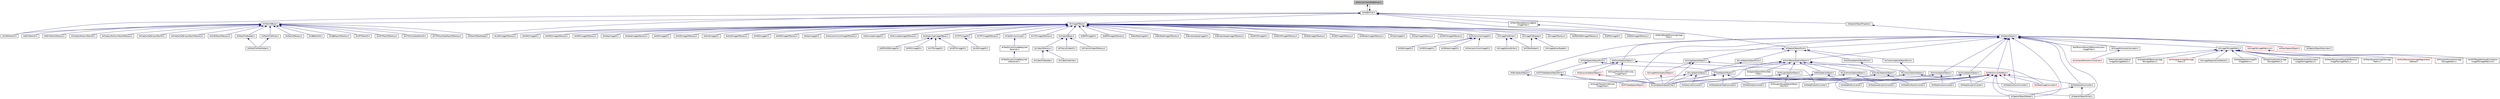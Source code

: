 digraph "itkNumericTraitsRGBAPixel.h"
{
 // LATEX_PDF_SIZE
  edge [fontname="Helvetica",fontsize="10",labelfontname="Helvetica",labelfontsize="10"];
  node [fontname="Helvetica",fontsize="10",shape=record];
  Node1 [label="itkNumericTraitsRGBAPixel.h",height=0.2,width=0.4,color="black", fillcolor="grey75", style="filled", fontcolor="black",tooltip=" "];
  Node1 -> Node2 [dir="back",color="midnightblue",fontsize="10",style="solid",fontname="Helvetica"];
  Node2 [label="itkRGBAPixel.h",height=0.2,width=0.4,color="black", fillcolor="white", style="filled",URL="$itkRGBAPixel_8h.html",tooltip=" "];
  Node2 -> Node3 [dir="back",color="midnightblue",fontsize="10",style="solid",fontname="Helvetica"];
  Node3 [label="itkGiftiMeshIO.h",height=0.2,width=0.4,color="black", fillcolor="white", style="filled",URL="$itkGiftiMeshIO_8h.html",tooltip=" "];
  Node2 -> Node4 [dir="back",color="midnightblue",fontsize="10",style="solid",fontname="Helvetica"];
  Node4 [label="itkImageIOBase.h",height=0.2,width=0.4,color="black", fillcolor="white", style="filled",URL="$itkImageIOBase_8h.html",tooltip=" "];
  Node4 -> Node5 [dir="back",color="midnightblue",fontsize="10",style="solid",fontname="Helvetica"];
  Node5 [label="itkBMPImageIO.h",height=0.2,width=0.4,color="black", fillcolor="white", style="filled",URL="$itkBMPImageIO_8h.html",tooltip=" "];
  Node4 -> Node6 [dir="back",color="midnightblue",fontsize="10",style="solid",fontname="Helvetica"];
  Node6 [label="itkBMPImageIOFactory.h",height=0.2,width=0.4,color="black", fillcolor="white", style="filled",URL="$itkBMPImageIOFactory_8h.html",tooltip=" "];
  Node4 -> Node7 [dir="back",color="midnightblue",fontsize="10",style="solid",fontname="Helvetica"];
  Node7 [label="itkBioRadImageIO.h",height=0.2,width=0.4,color="black", fillcolor="white", style="filled",URL="$itkBioRadImageIO_8h.html",tooltip=" "];
  Node4 -> Node8 [dir="back",color="midnightblue",fontsize="10",style="solid",fontname="Helvetica"];
  Node8 [label="itkBioRadImageIOFactory.h",height=0.2,width=0.4,color="black", fillcolor="white", style="filled",URL="$itkBioRadImageIOFactory_8h.html",tooltip=" "];
  Node4 -> Node9 [dir="back",color="midnightblue",fontsize="10",style="solid",fontname="Helvetica"];
  Node9 [label="itkBruker2dseqImageIO.h",height=0.2,width=0.4,color="black", fillcolor="white", style="filled",URL="$itkBruker2dseqImageIO_8h.html",tooltip=" "];
  Node4 -> Node10 [dir="back",color="midnightblue",fontsize="10",style="solid",fontname="Helvetica"];
  Node10 [label="itkBruker2dseqImageIOFactory.h",height=0.2,width=0.4,color="black", fillcolor="white", style="filled",URL="$itkBruker2dseqImageIOFactory_8h.html",tooltip=" "];
  Node4 -> Node11 [dir="back",color="midnightblue",fontsize="10",style="solid",fontname="Helvetica"];
  Node11 [label="itkGDCMImageIO.h",height=0.2,width=0.4,color="black", fillcolor="white", style="filled",URL="$itkGDCMImageIO_8h.html",tooltip=" "];
  Node4 -> Node12 [dir="back",color="midnightblue",fontsize="10",style="solid",fontname="Helvetica"];
  Node12 [label="itkGDCMImageIOFactory.h",height=0.2,width=0.4,color="black", fillcolor="white", style="filled",URL="$itkGDCMImageIOFactory_8h.html",tooltip=" "];
  Node4 -> Node13 [dir="back",color="midnightblue",fontsize="10",style="solid",fontname="Helvetica"];
  Node13 [label="itkGE4ImageIOFactory.h",height=0.2,width=0.4,color="black", fillcolor="white", style="filled",URL="$itkGE4ImageIOFactory_8h.html",tooltip=" "];
  Node4 -> Node14 [dir="back",color="midnightblue",fontsize="10",style="solid",fontname="Helvetica"];
  Node14 [label="itkGE5ImageIOFactory.h",height=0.2,width=0.4,color="black", fillcolor="white", style="filled",URL="$itkGE5ImageIOFactory_8h.html",tooltip=" "];
  Node4 -> Node15 [dir="back",color="midnightblue",fontsize="10",style="solid",fontname="Helvetica"];
  Node15 [label="itkGEAdwImageIOFactory.h",height=0.2,width=0.4,color="black", fillcolor="white", style="filled",URL="$itkGEAdwImageIOFactory_8h.html",tooltip=" "];
  Node4 -> Node16 [dir="back",color="midnightblue",fontsize="10",style="solid",fontname="Helvetica"];
  Node16 [label="itkGiplImageIO.h",height=0.2,width=0.4,color="black", fillcolor="white", style="filled",URL="$itkGiplImageIO_8h.html",tooltip=" "];
  Node4 -> Node17 [dir="back",color="midnightblue",fontsize="10",style="solid",fontname="Helvetica"];
  Node17 [label="itkGiplImageIOFactory.h",height=0.2,width=0.4,color="black", fillcolor="white", style="filled",URL="$itkGiplImageIOFactory_8h.html",tooltip=" "];
  Node4 -> Node18 [dir="back",color="midnightblue",fontsize="10",style="solid",fontname="Helvetica"];
  Node18 [label="itkHDF5ImageIOFactory.h",height=0.2,width=0.4,color="black", fillcolor="white", style="filled",URL="$itkHDF5ImageIOFactory_8h.html",tooltip=" "];
  Node4 -> Node19 [dir="back",color="midnightblue",fontsize="10",style="solid",fontname="Helvetica"];
  Node19 [label="itkIPLCommonImageIO.h",height=0.2,width=0.4,color="black", fillcolor="white", style="filled",URL="$itkIPLCommonImageIO_8h.html",tooltip="This file was written as a modification to the itkMetaImageIO as a new method for reading in files fr..."];
  Node19 -> Node20 [dir="back",color="midnightblue",fontsize="10",style="solid",fontname="Helvetica"];
  Node20 [label="itkGE4ImageIO.h",height=0.2,width=0.4,color="black", fillcolor="white", style="filled",URL="$itkGE4ImageIO_8h.html",tooltip="This file was written as a modification to the itkMetaImageIO as a new method for reading in files fr..."];
  Node19 -> Node21 [dir="back",color="midnightblue",fontsize="10",style="solid",fontname="Helvetica"];
  Node21 [label="itkGE5ImageIO.h",height=0.2,width=0.4,color="black", fillcolor="white", style="filled",URL="$itkGE5ImageIO_8h.html",tooltip="This file was written as a modification to the itkMetaImageIO as a new method for reading in files fr..."];
  Node19 -> Node22 [dir="back",color="midnightblue",fontsize="10",style="solid",fontname="Helvetica"];
  Node22 [label="itkGEAdwImageIO.h",height=0.2,width=0.4,color="black", fillcolor="white", style="filled",URL="$itkGEAdwImageIO_8h.html",tooltip="This file was written as a modification to the itkMetaImageIO as a new method for reading in files fr..."];
  Node19 -> Node23 [dir="back",color="midnightblue",fontsize="10",style="solid",fontname="Helvetica"];
  Node23 [label="itkSiemensVisionImageIO.h",height=0.2,width=0.4,color="black", fillcolor="white", style="filled",URL="$itkSiemensVisionImageIO_8h.html",tooltip="This file was written as a modification to the itkMetaImageIO as a new method for reading in files fr..."];
  Node4 -> Node24 [dir="back",color="midnightblue",fontsize="10",style="solid",fontname="Helvetica"];
  Node24 [label="itkImageFileReader.h",height=0.2,width=0.4,color="black", fillcolor="white", style="filled",URL="$itkImageFileReader_8h.html",tooltip=" "];
  Node24 -> Node25 [dir="back",color="midnightblue",fontsize="10",style="solid",fontname="Helvetica"];
  Node25 [label="itkIOTestHelper.h",height=0.2,width=0.4,color="black", fillcolor="white", style="filled",URL="$itkIOTestHelper_8h.html",tooltip=" "];
  Node24 -> Node26 [dir="back",color="midnightblue",fontsize="10",style="solid",fontname="Helvetica"];
  Node26 [label="itkImageSeriesReader.h",height=0.2,width=0.4,color="black", fillcolor="white", style="filled",URL="$itkImageSeriesReader_8h.html",tooltip=" "];
  Node4 -> Node27 [dir="back",color="midnightblue",fontsize="10",style="solid",fontname="Helvetica"];
  Node27 [label="itkImageFileWriter.h",height=0.2,width=0.4,color="black", fillcolor="white", style="filled",URL="$itkImageFileWriter_8h.html",tooltip=" "];
  Node27 -> Node25 [dir="back",color="midnightblue",fontsize="10",style="solid",fontname="Helvetica"];
  Node27 -> Node28 [dir="back",color="midnightblue",fontsize="10",style="solid",fontname="Helvetica"];
  Node28 [label="itkImageSeriesWriter.h",height=0.2,width=0.4,color="black", fillcolor="white", style="filled",URL="$itkImageSeriesWriter_8h.html",tooltip=" "];
  Node4 -> Node29 [dir="back",color="midnightblue",fontsize="10",style="solid",fontname="Helvetica"];
  Node29 [label="itkImageIOFactory.h",height=0.2,width=0.4,color="black", fillcolor="white", style="filled",URL="$itkImageIOFactory_8h.html",tooltip=" "];
  Node4 -> Node30 [dir="back",color="midnightblue",fontsize="10",style="solid",fontname="Helvetica"];
  Node30 [label="itkJPEG2000ImageIOFactory.h",height=0.2,width=0.4,color="black", fillcolor="white", style="filled",URL="$itkJPEG2000ImageIOFactory_8h.html",tooltip=" "];
  Node4 -> Node31 [dir="back",color="midnightblue",fontsize="10",style="solid",fontname="Helvetica"];
  Node31 [label="itkJPEGImageIO.h",height=0.2,width=0.4,color="black", fillcolor="white", style="filled",URL="$itkJPEGImageIO_8h.html",tooltip=" "];
  Node4 -> Node32 [dir="back",color="midnightblue",fontsize="10",style="solid",fontname="Helvetica"];
  Node32 [label="itkJPEGImageIOFactory.h",height=0.2,width=0.4,color="black", fillcolor="white", style="filled",URL="$itkJPEGImageIOFactory_8h.html",tooltip=" "];
  Node4 -> Node33 [dir="back",color="midnightblue",fontsize="10",style="solid",fontname="Helvetica"];
  Node33 [label="itkLSMImageIOFactory.h",height=0.2,width=0.4,color="black", fillcolor="white", style="filled",URL="$itkLSMImageIOFactory_8h.html",tooltip=" "];
  Node4 -> Node34 [dir="back",color="midnightblue",fontsize="10",style="solid",fontname="Helvetica"];
  Node34 [label="itkMINCImageIO.h",height=0.2,width=0.4,color="black", fillcolor="white", style="filled",URL="$itkMINCImageIO_8h.html",tooltip=" "];
  Node4 -> Node35 [dir="back",color="midnightblue",fontsize="10",style="solid",fontname="Helvetica"];
  Node35 [label="itkMINCImageIOFactory.h",height=0.2,width=0.4,color="black", fillcolor="white", style="filled",URL="$itkMINCImageIOFactory_8h.html",tooltip=" "];
  Node4 -> Node36 [dir="back",color="midnightblue",fontsize="10",style="solid",fontname="Helvetica"];
  Node36 [label="itkMRCImageIOFactory.h",height=0.2,width=0.4,color="black", fillcolor="white", style="filled",URL="$itkMRCImageIOFactory_8h.html",tooltip=" "];
  Node4 -> Node37 [dir="back",color="midnightblue",fontsize="10",style="solid",fontname="Helvetica"];
  Node37 [label="itkMetaImageIO.h",height=0.2,width=0.4,color="black", fillcolor="white", style="filled",URL="$itkMetaImageIO_8h.html",tooltip=" "];
  Node4 -> Node38 [dir="back",color="midnightblue",fontsize="10",style="solid",fontname="Helvetica"];
  Node38 [label="itkMetaImageIOFactory.h",height=0.2,width=0.4,color="black", fillcolor="white", style="filled",URL="$itkMetaImageIOFactory_8h.html",tooltip=" "];
  Node4 -> Node39 [dir="back",color="midnightblue",fontsize="10",style="solid",fontname="Helvetica"];
  Node39 [label="itkNiftiImageIO.h",height=0.2,width=0.4,color="black", fillcolor="white", style="filled",URL="$itkNiftiImageIO_8h.html",tooltip=" "];
  Node4 -> Node40 [dir="back",color="midnightblue",fontsize="10",style="solid",fontname="Helvetica"];
  Node40 [label="itkNiftiImageIOFactory.h",height=0.2,width=0.4,color="black", fillcolor="white", style="filled",URL="$itkNiftiImageIOFactory_8h.html",tooltip=" "];
  Node4 -> Node41 [dir="back",color="midnightblue",fontsize="10",style="solid",fontname="Helvetica"];
  Node41 [label="itkNrrdImageIO.h",height=0.2,width=0.4,color="black", fillcolor="white", style="filled",URL="$itkNrrdImageIO_8h.html",tooltip=" "];
  Node4 -> Node42 [dir="back",color="midnightblue",fontsize="10",style="solid",fontname="Helvetica"];
  Node42 [label="itkNrrdImageIOFactory.h",height=0.2,width=0.4,color="black", fillcolor="white", style="filled",URL="$itkNrrdImageIOFactory_8h.html",tooltip=" "];
  Node4 -> Node43 [dir="back",color="midnightblue",fontsize="10",style="solid",fontname="Helvetica"];
  Node43 [label="itkPNGImageIO.h",height=0.2,width=0.4,color="black", fillcolor="white", style="filled",URL="$itkPNGImageIO_8h.html",tooltip=" "];
  Node4 -> Node44 [dir="back",color="midnightblue",fontsize="10",style="solid",fontname="Helvetica"];
  Node44 [label="itkPNGImageIOFactory.h",height=0.2,width=0.4,color="black", fillcolor="white", style="filled",URL="$itkPNGImageIOFactory_8h.html",tooltip=" "];
  Node4 -> Node45 [dir="back",color="midnightblue",fontsize="10",style="solid",fontname="Helvetica"];
  Node45 [label="itkRawImageIO.h",height=0.2,width=0.4,color="black", fillcolor="white", style="filled",URL="$itkRawImageIO_8h.html",tooltip=" "];
  Node4 -> Node46 [dir="back",color="midnightblue",fontsize="10",style="solid",fontname="Helvetica"];
  Node46 [label="itkSiemensVisionImageIOFactory.h",height=0.2,width=0.4,color="black", fillcolor="white", style="filled",URL="$itkSiemensVisionImageIOFactory_8h.html",tooltip=" "];
  Node4 -> Node47 [dir="back",color="midnightblue",fontsize="10",style="solid",fontname="Helvetica"];
  Node47 [label="itkStimulateImageIO.h",height=0.2,width=0.4,color="black", fillcolor="white", style="filled",URL="$itkStimulateImageIO_8h.html",tooltip=" "];
  Node4 -> Node48 [dir="back",color="midnightblue",fontsize="10",style="solid",fontname="Helvetica"];
  Node48 [label="itkStimulateImageIOFactory.h",height=0.2,width=0.4,color="black", fillcolor="white", style="filled",URL="$itkStimulateImageIOFactory_8h.html",tooltip=" "];
  Node4 -> Node49 [dir="back",color="midnightblue",fontsize="10",style="solid",fontname="Helvetica"];
  Node49 [label="itkStreamingImageIOBase.h",height=0.2,width=0.4,color="black", fillcolor="white", style="filled",URL="$itkStreamingImageIOBase_8h.html",tooltip=" "];
  Node49 -> Node50 [dir="back",color="midnightblue",fontsize="10",style="solid",fontname="Helvetica"];
  Node50 [label="itkHDF5ImageIO.h",height=0.2,width=0.4,color="black", fillcolor="white", style="filled",URL="$itkHDF5ImageIO_8h.html",tooltip=" "];
  Node49 -> Node51 [dir="back",color="midnightblue",fontsize="10",style="solid",fontname="Helvetica"];
  Node51 [label="itkJPEG2000ImageIO.h",height=0.2,width=0.4,color="black", fillcolor="white", style="filled",URL="$itkJPEG2000ImageIO_8h.html",tooltip=" "];
  Node49 -> Node52 [dir="back",color="midnightblue",fontsize="10",style="solid",fontname="Helvetica"];
  Node52 [label="itkMRCImageIO.h",height=0.2,width=0.4,color="black", fillcolor="white", style="filled",URL="$itkMRCImageIO_8h.html",tooltip=" "];
  Node49 -> Node53 [dir="back",color="midnightblue",fontsize="10",style="solid",fontname="Helvetica"];
  Node53 [label="itkVTKImageIO.h",height=0.2,width=0.4,color="black", fillcolor="white", style="filled",URL="$itkVTKImageIO_8h.html",tooltip=" "];
  Node4 -> Node54 [dir="back",color="midnightblue",fontsize="10",style="solid",fontname="Helvetica"];
  Node54 [label="itkTIFFImageIO.h",height=0.2,width=0.4,color="black", fillcolor="white", style="filled",URL="$itkTIFFImageIO_8h.html",tooltip=" "];
  Node54 -> Node55 [dir="back",color="midnightblue",fontsize="10",style="solid",fontname="Helvetica"];
  Node55 [label="itkLSMImageIO.h",height=0.2,width=0.4,color="black", fillcolor="white", style="filled",URL="$itkLSMImageIO_8h.html",tooltip=" "];
  Node4 -> Node56 [dir="back",color="midnightblue",fontsize="10",style="solid",fontname="Helvetica"];
  Node56 [label="itkTIFFImageIOFactory.h",height=0.2,width=0.4,color="black", fillcolor="white", style="filled",URL="$itkTIFFImageIOFactory_8h.html",tooltip=" "];
  Node4 -> Node57 [dir="back",color="midnightblue",fontsize="10",style="solid",fontname="Helvetica"];
  Node57 [label="itkTestDriverInclude.h",height=0.2,width=0.4,color="black", fillcolor="white", style="filled",URL="$itkTestDriverInclude_8h.html",tooltip=" "];
  Node57 -> Node58 [dir="back",color="midnightblue",fontsize="10",style="solid",fontname="Helvetica"];
  Node58 [label="itkTestDriverIncludeRequired\lFactories.h",height=0.2,width=0.4,color="black", fillcolor="white", style="filled",URL="$itkTestDriverIncludeRequiredFactories_8h.html",tooltip=" "];
  Node58 -> Node59 [dir="back",color="midnightblue",fontsize="10",style="solid",fontname="Helvetica"];
  Node59 [label="itkTestDriverIncludeRequired\lIOFactories.h",height=0.2,width=0.4,color="black", fillcolor="white", style="filled",URL="$itkTestDriverIncludeRequiredIOFactories_8h.html",tooltip=" "];
  Node4 -> Node60 [dir="back",color="midnightblue",fontsize="10",style="solid",fontname="Helvetica"];
  Node60 [label="itkVTKImageIOFactory.h",height=0.2,width=0.4,color="black", fillcolor="white", style="filled",URL="$itkVTKImageIOFactory_8h.html",tooltip=" "];
  Node4 -> Node61 [dir="back",color="midnightblue",fontsize="10",style="solid",fontname="Helvetica"];
  Node61 [label="itkVideoIOBase.h",height=0.2,width=0.4,color="black", fillcolor="white", style="filled",URL="$itkVideoIOBase_8h.html",tooltip=" "];
  Node61 -> Node62 [dir="back",color="midnightblue",fontsize="10",style="solid",fontname="Helvetica"];
  Node62 [label="itkFileListVideoIO.h",height=0.2,width=0.4,color="black", fillcolor="white", style="filled",URL="$itkFileListVideoIO_8h.html",tooltip=" "];
  Node61 -> Node63 [dir="back",color="midnightblue",fontsize="10",style="solid",fontname="Helvetica"];
  Node63 [label="itkFileListVideoIOFactory.h",height=0.2,width=0.4,color="black", fillcolor="white", style="filled",URL="$itkFileListVideoIOFactory_8h.html",tooltip=" "];
  Node61 -> Node64 [dir="back",color="midnightblue",fontsize="10",style="solid",fontname="Helvetica"];
  Node64 [label="itkVideoIOFactory.h",height=0.2,width=0.4,color="black", fillcolor="white", style="filled",URL="$itkVideoIOFactory_8h.html",tooltip=" "];
  Node64 -> Node65 [dir="back",color="midnightblue",fontsize="10",style="solid",fontname="Helvetica"];
  Node65 [label="itkVideoFileReader.h",height=0.2,width=0.4,color="black", fillcolor="white", style="filled",URL="$itkVideoFileReader_8h.html",tooltip=" "];
  Node64 -> Node66 [dir="back",color="midnightblue",fontsize="10",style="solid",fontname="Helvetica"];
  Node66 [label="itkVideoFileWriter.h",height=0.2,width=0.4,color="black", fillcolor="white", style="filled",URL="$itkVideoFileWriter_8h.html",tooltip=" "];
  Node2 -> Node67 [dir="back",color="midnightblue",fontsize="10",style="solid",fontname="Helvetica"];
  Node67 [label="itkMeshIOBase.h",height=0.2,width=0.4,color="black", fillcolor="white", style="filled",URL="$itkMeshIOBase_8h.html",tooltip=" "];
  Node67 -> Node68 [dir="back",color="midnightblue",fontsize="10",style="solid",fontname="Helvetica"];
  Node68 [label="itkBYUMeshIO.h",height=0.2,width=0.4,color="black", fillcolor="white", style="filled",URL="$itkBYUMeshIO_8h.html",tooltip=" "];
  Node67 -> Node69 [dir="back",color="midnightblue",fontsize="10",style="solid",fontname="Helvetica"];
  Node69 [label="itkBYUMeshIOFactory.h",height=0.2,width=0.4,color="black", fillcolor="white", style="filled",URL="$itkBYUMeshIOFactory_8h.html",tooltip=" "];
  Node67 -> Node70 [dir="back",color="midnightblue",fontsize="10",style="solid",fontname="Helvetica"];
  Node70 [label="itkFreeSurferAsciiMeshIO.h",height=0.2,width=0.4,color="black", fillcolor="white", style="filled",URL="$itkFreeSurferAsciiMeshIO_8h.html",tooltip=" "];
  Node67 -> Node71 [dir="back",color="midnightblue",fontsize="10",style="solid",fontname="Helvetica"];
  Node71 [label="itkFreeSurferAsciiMeshIOFactory.h",height=0.2,width=0.4,color="black", fillcolor="white", style="filled",URL="$itkFreeSurferAsciiMeshIOFactory_8h.html",tooltip=" "];
  Node67 -> Node72 [dir="back",color="midnightblue",fontsize="10",style="solid",fontname="Helvetica"];
  Node72 [label="itkFreeSurferBinaryMeshIO.h",height=0.2,width=0.4,color="black", fillcolor="white", style="filled",URL="$itkFreeSurferBinaryMeshIO_8h.html",tooltip=" "];
  Node67 -> Node73 [dir="back",color="midnightblue",fontsize="10",style="solid",fontname="Helvetica"];
  Node73 [label="itkFreeSurferBinaryMeshIOFactory.h",height=0.2,width=0.4,color="black", fillcolor="white", style="filled",URL="$itkFreeSurferBinaryMeshIOFactory_8h.html",tooltip=" "];
  Node67 -> Node3 [dir="back",color="midnightblue",fontsize="10",style="solid",fontname="Helvetica"];
  Node67 -> Node74 [dir="back",color="midnightblue",fontsize="10",style="solid",fontname="Helvetica"];
  Node74 [label="itkGiftiMeshIOFactory.h",height=0.2,width=0.4,color="black", fillcolor="white", style="filled",URL="$itkGiftiMeshIOFactory_8h.html",tooltip=" "];
  Node67 -> Node75 [dir="back",color="midnightblue",fontsize="10",style="solid",fontname="Helvetica"];
  Node75 [label="itkMeshFileReader.h",height=0.2,width=0.4,color="black", fillcolor="white", style="filled",URL="$itkMeshFileReader_8h.html",tooltip=" "];
  Node75 -> Node76 [dir="back",color="midnightblue",fontsize="10",style="solid",fontname="Helvetica"];
  Node76 [label="itkMeshFileTestHelper.h",height=0.2,width=0.4,color="black", fillcolor="white", style="filled",URL="$itkMeshFileTestHelper_8h.html",tooltip=" "];
  Node67 -> Node77 [dir="back",color="midnightblue",fontsize="10",style="solid",fontname="Helvetica"];
  Node77 [label="itkMeshFileWriter.h",height=0.2,width=0.4,color="black", fillcolor="white", style="filled",URL="$itkMeshFileWriter_8h.html",tooltip=" "];
  Node77 -> Node76 [dir="back",color="midnightblue",fontsize="10",style="solid",fontname="Helvetica"];
  Node67 -> Node78 [dir="back",color="midnightblue",fontsize="10",style="solid",fontname="Helvetica"];
  Node78 [label="itkMeshIOFactory.h",height=0.2,width=0.4,color="black", fillcolor="white", style="filled",URL="$itkMeshIOFactory_8h.html",tooltip=" "];
  Node67 -> Node79 [dir="back",color="midnightblue",fontsize="10",style="solid",fontname="Helvetica"];
  Node79 [label="itkMeshIOTestHelper.h",height=0.2,width=0.4,color="black", fillcolor="white", style="filled",URL="$itkMeshIOTestHelper_8h.html",tooltip=" "];
  Node67 -> Node80 [dir="back",color="midnightblue",fontsize="10",style="solid",fontname="Helvetica"];
  Node80 [label="itkOBJMeshIO.h",height=0.2,width=0.4,color="black", fillcolor="white", style="filled",URL="$itkOBJMeshIO_8h.html",tooltip=" "];
  Node67 -> Node81 [dir="back",color="midnightblue",fontsize="10",style="solid",fontname="Helvetica"];
  Node81 [label="itkOBJMeshIOFactory.h",height=0.2,width=0.4,color="black", fillcolor="white", style="filled",URL="$itkOBJMeshIOFactory_8h.html",tooltip=" "];
  Node67 -> Node82 [dir="back",color="midnightblue",fontsize="10",style="solid",fontname="Helvetica"];
  Node82 [label="itkOFFMeshIO.h",height=0.2,width=0.4,color="black", fillcolor="white", style="filled",URL="$itkOFFMeshIO_8h.html",tooltip=" "];
  Node67 -> Node83 [dir="back",color="midnightblue",fontsize="10",style="solid",fontname="Helvetica"];
  Node83 [label="itkOFFMeshIOFactory.h",height=0.2,width=0.4,color="black", fillcolor="white", style="filled",URL="$itkOFFMeshIOFactory_8h.html",tooltip=" "];
  Node67 -> Node84 [dir="back",color="midnightblue",fontsize="10",style="solid",fontname="Helvetica"];
  Node84 [label="itkVTKPolyDataMeshIO.h",height=0.2,width=0.4,color="black", fillcolor="white", style="filled",URL="$itkVTKPolyDataMeshIO_8h.html",tooltip=" "];
  Node67 -> Node85 [dir="back",color="midnightblue",fontsize="10",style="solid",fontname="Helvetica"];
  Node85 [label="itkVTKPolyDataMeshIOFactory.h",height=0.2,width=0.4,color="black", fillcolor="white", style="filled",URL="$itkVTKPolyDataMeshIOFactory_8h.html",tooltip=" "];
  Node2 -> Node79 [dir="back",color="midnightblue",fontsize="10",style="solid",fontname="Helvetica"];
  Node2 -> Node1 [dir="back",color="midnightblue",fontsize="10",style="solid",fontname="Helvetica"];
  Node2 -> Node86 [dir="back",color="midnightblue",fontsize="10",style="solid",fontname="Helvetica"];
  Node86 [label="itkPatchBasedDenoisingBase\lImageFilter.h",height=0.2,width=0.4,color="black", fillcolor="white", style="filled",URL="$itkPatchBasedDenoisingBaseImageFilter_8h.html",tooltip=" "];
  Node86 -> Node87 [dir="back",color="midnightblue",fontsize="10",style="solid",fontname="Helvetica"];
  Node87 [label="itkPatchBasedDenoisingImage\lFilter.h",height=0.2,width=0.4,color="black", fillcolor="white", style="filled",URL="$itkPatchBasedDenoisingImageFilter_8h.html",tooltip=" "];
  Node2 -> Node87 [dir="back",color="midnightblue",fontsize="10",style="solid",fontname="Helvetica"];
  Node2 -> Node88 [dir="back",color="midnightblue",fontsize="10",style="solid",fontname="Helvetica"];
  Node88 [label="itkSpatialObjectPoint.h",height=0.2,width=0.4,color="black", fillcolor="white", style="filled",URL="$itkSpatialObjectPoint_8h.html",tooltip=" "];
  Node88 -> Node89 [dir="back",color="midnightblue",fontsize="10",style="solid",fontname="Helvetica"];
  Node89 [label="itkContourSpatialObjectPoint.h",height=0.2,width=0.4,color="black", fillcolor="white", style="filled",URL="$itkContourSpatialObjectPoint_8h.html",tooltip=" "];
  Node89 -> Node90 [dir="back",color="midnightblue",fontsize="10",style="solid",fontname="Helvetica"];
  Node90 [label="itkContourSpatialObject.h",height=0.2,width=0.4,color="black", fillcolor="white", style="filled",URL="$itkContourSpatialObject_8h.html",tooltip=" "];
  Node90 -> Node91 [dir="back",color="midnightblue",fontsize="10",style="solid",fontname="Helvetica"];
  Node91 [label="itkCastSpatialObjectFilter.h",height=0.2,width=0.4,color="black", fillcolor="white", style="filled",URL="$itkCastSpatialObjectFilter_8h.html",tooltip=" "];
  Node90 -> Node92 [dir="back",color="midnightblue",fontsize="10",style="solid",fontname="Helvetica"];
  Node92 [label="itkMetaContourConverter.h",height=0.2,width=0.4,color="black", fillcolor="white", style="filled",URL="$itkMetaContourConverter_8h.html",tooltip=" "];
  Node88 -> Node93 [dir="back",color="midnightblue",fontsize="10",style="solid",fontname="Helvetica"];
  Node93 [label="itkLineSpatialObjectPoint.h",height=0.2,width=0.4,color="black", fillcolor="white", style="filled",URL="$itkLineSpatialObjectPoint_8h.html",tooltip=" "];
  Node93 -> Node94 [dir="back",color="midnightblue",fontsize="10",style="solid",fontname="Helvetica"];
  Node94 [label="itkLineSpatialObject.h",height=0.2,width=0.4,color="black", fillcolor="white", style="filled",URL="$itkLineSpatialObject_8h.html",tooltip=" "];
  Node94 -> Node91 [dir="back",color="midnightblue",fontsize="10",style="solid",fontname="Helvetica"];
  Node94 -> Node95 [dir="back",color="midnightblue",fontsize="10",style="solid",fontname="Helvetica"];
  Node95 [label="itkHoughTransform2DLines\lImageFilter.h",height=0.2,width=0.4,color="black", fillcolor="white", style="filled",URL="$itkHoughTransform2DLinesImageFilter_8h.html",tooltip=" "];
  Node94 -> Node96 [dir="back",color="midnightblue",fontsize="10",style="solid",fontname="Helvetica"];
  Node96 [label="itkMetaLineConverter.h",height=0.2,width=0.4,color="black", fillcolor="white", style="filled",URL="$itkMetaLineConverter_8h.html",tooltip=" "];
  Node88 -> Node97 [dir="back",color="midnightblue",fontsize="10",style="solid",fontname="Helvetica"];
  Node97 [label="itkPointBasedSpatialObject.h",height=0.2,width=0.4,color="black", fillcolor="white", style="filled",URL="$itkPointBasedSpatialObject_8h.html",tooltip=" "];
  Node97 -> Node98 [dir="back",color="midnightblue",fontsize="10",style="solid",fontname="Helvetica"];
  Node98 [label="itkBlobSpatialObject.h",height=0.2,width=0.4,color="black", fillcolor="white", style="filled",URL="$itkBlobSpatialObject_8h.html",tooltip=" "];
  Node98 -> Node91 [dir="back",color="midnightblue",fontsize="10",style="solid",fontname="Helvetica"];
  Node98 -> Node99 [dir="back",color="midnightblue",fontsize="10",style="solid",fontname="Helvetica"];
  Node99 [label="itkMetaBlobConverter.h",height=0.2,width=0.4,color="black", fillcolor="white", style="filled",URL="$itkMetaBlobConverter_8h.html",tooltip=" "];
  Node97 -> Node91 [dir="back",color="midnightblue",fontsize="10",style="solid",fontname="Helvetica"];
  Node97 -> Node90 [dir="back",color="midnightblue",fontsize="10",style="solid",fontname="Helvetica"];
  Node97 -> Node100 [dir="back",color="midnightblue",fontsize="10",style="solid",fontname="Helvetica"];
  Node100 [label="itkLandmarkSpatialObject.h",height=0.2,width=0.4,color="black", fillcolor="white", style="filled",URL="$itkLandmarkSpatialObject_8h.html",tooltip=" "];
  Node100 -> Node91 [dir="back",color="midnightblue",fontsize="10",style="solid",fontname="Helvetica"];
  Node100 -> Node101 [dir="back",color="midnightblue",fontsize="10",style="solid",fontname="Helvetica"];
  Node101 [label="itkMetaLandmarkConverter.h",height=0.2,width=0.4,color="black", fillcolor="white", style="filled",URL="$itkMetaLandmarkConverter_8h.html",tooltip=" "];
  Node97 -> Node94 [dir="back",color="midnightblue",fontsize="10",style="solid",fontname="Helvetica"];
  Node97 -> Node102 [dir="back",color="midnightblue",fontsize="10",style="solid",fontname="Helvetica"];
  Node102 [label="itkPolygonSpatialObject.h",height=0.2,width=0.4,color="black", fillcolor="white", style="filled",URL="$itkPolygonSpatialObject_8h.html",tooltip=" "];
  Node102 -> Node91 [dir="back",color="midnightblue",fontsize="10",style="solid",fontname="Helvetica"];
  Node102 -> Node103 [dir="back",color="midnightblue",fontsize="10",style="solid",fontname="Helvetica"];
  Node103 [label="itkPolygonGroupSpatialObject\lXMLFile.h",height=0.2,width=0.4,color="black", fillcolor="white", style="filled",URL="$itkPolygonGroupSpatialObjectXMLFile_8h.html",tooltip=" "];
  Node97 -> Node104 [dir="back",color="midnightblue",fontsize="10",style="solid",fontname="Helvetica"];
  Node104 [label="itkSpatialObjectToPointSet\lFilter.h",height=0.2,width=0.4,color="black", fillcolor="white", style="filled",URL="$itkSpatialObjectToPointSetFilter_8h.html",tooltip=" "];
  Node97 -> Node105 [dir="back",color="midnightblue",fontsize="10",style="solid",fontname="Helvetica"];
  Node105 [label="itkSurfaceSpatialObject.h",height=0.2,width=0.4,color="black", fillcolor="white", style="filled",URL="$itkSurfaceSpatialObject_8h.html",tooltip=" "];
  Node105 -> Node91 [dir="back",color="midnightblue",fontsize="10",style="solid",fontname="Helvetica"];
  Node105 -> Node106 [dir="back",color="midnightblue",fontsize="10",style="solid",fontname="Helvetica"];
  Node106 [label="itkMetaSurfaceConverter.h",height=0.2,width=0.4,color="black", fillcolor="white", style="filled",URL="$itkMetaSurfaceConverter_8h.html",tooltip=" "];
  Node97 -> Node107 [dir="back",color="midnightblue",fontsize="10",style="solid",fontname="Helvetica"];
  Node107 [label="itkTubeSpatialObject.h",height=0.2,width=0.4,color="black", fillcolor="white", style="filled",URL="$itkTubeSpatialObject_8h.html",tooltip=" "];
  Node107 -> Node91 [dir="back",color="midnightblue",fontsize="10",style="solid",fontname="Helvetica"];
  Node107 -> Node108 [dir="back",color="midnightblue",fontsize="10",style="solid",fontname="Helvetica"];
  Node108 [label="itkDTITubeSpatialObject.h",height=0.2,width=0.4,color="red", fillcolor="white", style="filled",URL="$itkDTITubeSpatialObject_8h.html",tooltip=" "];
  Node107 -> Node110 [dir="back",color="midnightblue",fontsize="10",style="solid",fontname="Helvetica"];
  Node110 [label="itkMetaTubeConverter.h",height=0.2,width=0.4,color="black", fillcolor="white", style="filled",URL="$itkMetaTubeConverter_8h.html",tooltip=" "];
  Node107 -> Node111 [dir="back",color="midnightblue",fontsize="10",style="solid",fontname="Helvetica"];
  Node111 [label="itkMetaVesselTubeConverter.h",height=0.2,width=0.4,color="black", fillcolor="white", style="filled",URL="$itkMetaVesselTubeConverter_8h.html",tooltip=" "];
  Node88 -> Node112 [dir="back",color="midnightblue",fontsize="10",style="solid",fontname="Helvetica"];
  Node112 [label="itkSurfaceSpatialObjectPoint.h",height=0.2,width=0.4,color="black", fillcolor="white", style="filled",URL="$itkSurfaceSpatialObjectPoint_8h.html",tooltip=" "];
  Node112 -> Node105 [dir="back",color="midnightblue",fontsize="10",style="solid",fontname="Helvetica"];
  Node88 -> Node113 [dir="back",color="midnightblue",fontsize="10",style="solid",fontname="Helvetica"];
  Node113 [label="itkTubeSpatialObjectPoint.h",height=0.2,width=0.4,color="black", fillcolor="white", style="filled",URL="$itkTubeSpatialObjectPoint_8h.html",tooltip=" "];
  Node113 -> Node114 [dir="back",color="midnightblue",fontsize="10",style="solid",fontname="Helvetica"];
  Node114 [label="itkDTITubeSpatialObjectPoint.h",height=0.2,width=0.4,color="black", fillcolor="white", style="filled",URL="$itkDTITubeSpatialObjectPoint_8h.html",tooltip=" "];
  Node114 -> Node108 [dir="back",color="midnightblue",fontsize="10",style="solid",fontname="Helvetica"];
  Node113 -> Node107 [dir="back",color="midnightblue",fontsize="10",style="solid",fontname="Helvetica"];
  Node2 -> Node115 [dir="back",color="midnightblue",fontsize="10",style="solid",fontname="Helvetica"];
  Node115 [label="itkSpatialObjectProperty.h",height=0.2,width=0.4,color="black", fillcolor="white", style="filled",URL="$itkSpatialObjectProperty_8h.html",tooltip=" "];
  Node115 -> Node116 [dir="back",color="midnightblue",fontsize="10",style="solid",fontname="Helvetica"];
  Node116 [label="itkSpatialObject.h",height=0.2,width=0.4,color="black", fillcolor="white", style="filled",URL="$itkSpatialObject_8h.html",tooltip=" "];
  Node116 -> Node117 [dir="back",color="midnightblue",fontsize="10",style="solid",fontname="Helvetica"];
  Node117 [label="itkArrowSpatialObject.h",height=0.2,width=0.4,color="black", fillcolor="white", style="filled",URL="$itkArrowSpatialObject_8h.html",tooltip=" "];
  Node117 -> Node91 [dir="back",color="midnightblue",fontsize="10",style="solid",fontname="Helvetica"];
  Node117 -> Node118 [dir="back",color="midnightblue",fontsize="10",style="solid",fontname="Helvetica"];
  Node118 [label="itkMetaArrowConverter.h",height=0.2,width=0.4,color="black", fillcolor="white", style="filled",URL="$itkMetaArrowConverter_8h.html",tooltip=" "];
  Node116 -> Node119 [dir="back",color="midnightblue",fontsize="10",style="solid",fontname="Helvetica"];
  Node119 [label="itkBoxSpatialObject.h",height=0.2,width=0.4,color="black", fillcolor="white", style="filled",URL="$itkBoxSpatialObject_8h.html",tooltip=" "];
  Node119 -> Node91 [dir="back",color="midnightblue",fontsize="10",style="solid",fontname="Helvetica"];
  Node116 -> Node91 [dir="back",color="midnightblue",fontsize="10",style="solid",fontname="Helvetica"];
  Node116 -> Node120 [dir="back",color="midnightblue",fontsize="10",style="solid",fontname="Helvetica"];
  Node120 [label="itkDiffusionTensor3DReconstruction\lImageFilter.h",height=0.2,width=0.4,color="black", fillcolor="white", style="filled",URL="$itkDiffusionTensor3DReconstructionImageFilter_8h.html",tooltip=" "];
  Node116 -> Node121 [dir="back",color="midnightblue",fontsize="10",style="solid",fontname="Helvetica"];
  Node121 [label="itkEllipseSpatialObject.h",height=0.2,width=0.4,color="black", fillcolor="white", style="filled",URL="$itkEllipseSpatialObject_8h.html",tooltip=" "];
  Node121 -> Node91 [dir="back",color="midnightblue",fontsize="10",style="solid",fontname="Helvetica"];
  Node121 -> Node122 [dir="back",color="midnightblue",fontsize="10",style="solid",fontname="Helvetica"];
  Node122 [label="itkGaussianSpatialObject.h",height=0.2,width=0.4,color="red", fillcolor="white", style="filled",URL="$itkGaussianSpatialObject_8h.html",tooltip=" "];
  Node122 -> Node91 [dir="back",color="midnightblue",fontsize="10",style="solid",fontname="Helvetica"];
  Node121 -> Node124 [dir="back",color="midnightblue",fontsize="10",style="solid",fontname="Helvetica"];
  Node124 [label="itkHoughTransform2DCircles\lImageFilter.h",height=0.2,width=0.4,color="black", fillcolor="white", style="filled",URL="$itkHoughTransform2DCirclesImageFilter_8h.html",tooltip=" "];
  Node121 -> Node125 [dir="back",color="midnightblue",fontsize="10",style="solid",fontname="Helvetica"];
  Node125 [label="itkMetaEllipseConverter.h",height=0.2,width=0.4,color="black", fillcolor="white", style="filled",URL="$itkMetaEllipseConverter_8h.html",tooltip=" "];
  Node116 -> Node126 [dir="back",color="midnightblue",fontsize="10",style="solid",fontname="Helvetica"];
  Node126 [label="itkGroupSpatialObject.h",height=0.2,width=0.4,color="black", fillcolor="white", style="filled",URL="$itkGroupSpatialObject_8h.html",tooltip=" "];
  Node126 -> Node91 [dir="back",color="midnightblue",fontsize="10",style="solid",fontname="Helvetica"];
  Node126 -> Node127 [dir="back",color="midnightblue",fontsize="10",style="solid",fontname="Helvetica"];
  Node127 [label="itkMetaGroupConverter.h",height=0.2,width=0.4,color="black", fillcolor="white", style="filled",URL="$itkMetaGroupConverter_8h.html",tooltip=" "];
  Node126 -> Node103 [dir="back",color="midnightblue",fontsize="10",style="solid",fontname="Helvetica"];
  Node126 -> Node128 [dir="back",color="midnightblue",fontsize="10",style="solid",fontname="Helvetica"];
  Node128 [label="itkSpatialObjectReader.h",height=0.2,width=0.4,color="black", fillcolor="white", style="filled",URL="$itkSpatialObjectReader_8h.html",tooltip=" "];
  Node116 -> Node129 [dir="back",color="midnightblue",fontsize="10",style="solid",fontname="Helvetica"];
  Node129 [label="itkImageMomentsCalculator.h",height=0.2,width=0.4,color="black", fillcolor="white", style="filled",URL="$itkImageMomentsCalculator_8h.html",tooltip=" "];
  Node129 -> Node130 [dir="back",color="midnightblue",fontsize="10",style="solid",fontname="Helvetica"];
  Node130 [label="itkCenteredTransformInitializer.h",height=0.2,width=0.4,color="red", fillcolor="white", style="filled",URL="$itkCenteredTransformInitializer_8h.html",tooltip=" "];
  Node116 -> Node132 [dir="back",color="midnightblue",fontsize="10",style="solid",fontname="Helvetica"];
  Node132 [label="itkImageSpatialObject.h",height=0.2,width=0.4,color="black", fillcolor="white", style="filled",URL="$itkImageSpatialObject_8h.html",tooltip=" "];
  Node132 -> Node91 [dir="back",color="midnightblue",fontsize="10",style="solid",fontname="Helvetica"];
  Node132 -> Node133 [dir="back",color="midnightblue",fontsize="10",style="solid",fontname="Helvetica"];
  Node133 [label="itkImageMaskSpatialObject.h",height=0.2,width=0.4,color="red", fillcolor="white", style="filled",URL="$itkImageMaskSpatialObject_8h.html",tooltip=" "];
  Node133 -> Node91 [dir="back",color="midnightblue",fontsize="10",style="solid",fontname="Helvetica"];
  Node132 -> Node138 [dir="back",color="midnightblue",fontsize="10",style="solid",fontname="Helvetica"];
  Node138 [label="itkMetaImageConverter.h",height=0.2,width=0.4,color="red", fillcolor="white", style="filled",URL="$itkMetaImageConverter_8h.html",tooltip=" "];
  Node116 -> Node139 [dir="back",color="midnightblue",fontsize="10",style="solid",fontname="Helvetica"];
  Node139 [label="itkImageToImageMetric.h",height=0.2,width=0.4,color="black", fillcolor="white", style="filled",URL="$itkImageToImageMetric_8h.html",tooltip=" "];
  Node139 -> Node140 [dir="back",color="midnightblue",fontsize="10",style="solid",fontname="Helvetica"];
  Node140 [label="itkGradientDifferenceImage\lToImageMetric.h",height=0.2,width=0.4,color="black", fillcolor="white", style="filled",URL="$itkGradientDifferenceImageToImageMetric_8h.html",tooltip=" "];
  Node139 -> Node141 [dir="back",color="midnightblue",fontsize="10",style="solid",fontname="Helvetica"];
  Node141 [label="itkHistogramImageToImage\lMetric.h",height=0.2,width=0.4,color="red", fillcolor="white", style="filled",URL="$itkHistogramImageToImageMetric_8h.html",tooltip=" "];
  Node139 -> Node148 [dir="back",color="midnightblue",fontsize="10",style="solid",fontname="Helvetica"];
  Node148 [label="itkImageRegistrationMethod.h",height=0.2,width=0.4,color="black", fillcolor="white", style="filled",URL="$itkImageRegistrationMethod_8h.html",tooltip=" "];
  Node139 -> Node149 [dir="back",color="midnightblue",fontsize="10",style="solid",fontname="Helvetica"];
  Node149 [label="itkKappaStatisticImageTo\lImageMetric.h",height=0.2,width=0.4,color="black", fillcolor="white", style="filled",URL="$itkKappaStatisticImageToImageMetric_8h.html",tooltip=" "];
  Node139 -> Node150 [dir="back",color="midnightblue",fontsize="10",style="solid",fontname="Helvetica"];
  Node150 [label="itkMatchCardinalityImage\lToImageMetric.h",height=0.2,width=0.4,color="black", fillcolor="white", style="filled",URL="$itkMatchCardinalityImageToImageMetric_8h.html",tooltip=" "];
  Node139 -> Node151 [dir="back",color="midnightblue",fontsize="10",style="solid",fontname="Helvetica"];
  Node151 [label="itkMattesMutualInformation\lImageToImageMetric.h",height=0.2,width=0.4,color="black", fillcolor="white", style="filled",URL="$itkMattesMutualInformationImageToImageMetric_8h.html",tooltip=" "];
  Node139 -> Node152 [dir="back",color="midnightblue",fontsize="10",style="solid",fontname="Helvetica"];
  Node152 [label="itkMeanReciprocalSquareDifference\lImageToImageMetric.h",height=0.2,width=0.4,color="black", fillcolor="white", style="filled",URL="$itkMeanReciprocalSquareDifferenceImageToImageMetric_8h.html",tooltip=" "];
  Node139 -> Node153 [dir="back",color="midnightblue",fontsize="10",style="solid",fontname="Helvetica"];
  Node153 [label="itkMeanSquaresImageToImage\lMetric.h",height=0.2,width=0.4,color="black", fillcolor="white", style="filled",URL="$itkMeanSquaresImageToImageMetric_8h.html",tooltip=" "];
  Node139 -> Node154 [dir="back",color="midnightblue",fontsize="10",style="solid",fontname="Helvetica"];
  Node154 [label="itkMultiResolutionImageRegistration\lMethod.h",height=0.2,width=0.4,color="red", fillcolor="white", style="filled",URL="$itkMultiResolutionImageRegistrationMethod_8h.html",tooltip=" "];
  Node139 -> Node156 [dir="back",color="midnightblue",fontsize="10",style="solid",fontname="Helvetica"];
  Node156 [label="itkMutualInformationImage\lToImageMetric.h",height=0.2,width=0.4,color="black", fillcolor="white", style="filled",URL="$itkMutualInformationImageToImageMetric_8h.html",tooltip=" "];
  Node139 -> Node157 [dir="back",color="midnightblue",fontsize="10",style="solid",fontname="Helvetica"];
  Node157 [label="itkNormalizedCorrelation\lImageToImageMetric.h",height=0.2,width=0.4,color="black", fillcolor="white", style="filled",URL="$itkNormalizedCorrelationImageToImageMetric_8h.html",tooltip=" "];
  Node116 -> Node158 [dir="back",color="midnightblue",fontsize="10",style="solid",fontname="Helvetica"];
  Node158 [label="itkImageToImageMetricv4.h",height=0.2,width=0.4,color="red", fillcolor="white", style="filled",URL="$itkImageToImageMetricv4_8h.html",tooltip=" "];
  Node158 -> Node159 [dir="back",color="midnightblue",fontsize="10",style="solid",fontname="Helvetica"];
  Node159 [label="itkANTSNeighborhoodCorrelation\lImageToImageMetricv4.h",height=0.2,width=0.4,color="black", fillcolor="white", style="filled",URL="$itkANTSNeighborhoodCorrelationImageToImageMetricv4_8h.html",tooltip=" "];
  Node116 -> Node167 [dir="back",color="midnightblue",fontsize="10",style="solid",fontname="Helvetica"];
  Node167 [label="itkMeshSpatialObject.h",height=0.2,width=0.4,color="red", fillcolor="white", style="filled",URL="$itkMeshSpatialObject_8h.html",tooltip=" "];
  Node116 -> Node92 [dir="back",color="midnightblue",fontsize="10",style="solid",fontname="Helvetica"];
  Node116 -> Node169 [dir="back",color="midnightblue",fontsize="10",style="solid",fontname="Helvetica"];
  Node169 [label="itkMetaConverterBase.h",height=0.2,width=0.4,color="red", fillcolor="white", style="filled",URL="$itkMetaConverterBase_8h.html",tooltip=" "];
  Node169 -> Node118 [dir="back",color="midnightblue",fontsize="10",style="solid",fontname="Helvetica"];
  Node169 -> Node99 [dir="back",color="midnightblue",fontsize="10",style="solid",fontname="Helvetica"];
  Node169 -> Node92 [dir="back",color="midnightblue",fontsize="10",style="solid",fontname="Helvetica"];
  Node169 -> Node125 [dir="back",color="midnightblue",fontsize="10",style="solid",fontname="Helvetica"];
  Node169 -> Node127 [dir="back",color="midnightblue",fontsize="10",style="solid",fontname="Helvetica"];
  Node169 -> Node138 [dir="back",color="midnightblue",fontsize="10",style="solid",fontname="Helvetica"];
  Node169 -> Node101 [dir="back",color="midnightblue",fontsize="10",style="solid",fontname="Helvetica"];
  Node169 -> Node96 [dir="back",color="midnightblue",fontsize="10",style="solid",fontname="Helvetica"];
  Node169 -> Node170 [dir="back",color="midnightblue",fontsize="10",style="solid",fontname="Helvetica"];
  Node170 [label="itkMetaSceneConverter.h",height=0.2,width=0.4,color="black", fillcolor="white", style="filled",URL="$itkMetaSceneConverter_8h.html",tooltip=" "];
  Node170 -> Node128 [dir="back",color="midnightblue",fontsize="10",style="solid",fontname="Helvetica"];
  Node170 -> Node171 [dir="back",color="midnightblue",fontsize="10",style="solid",fontname="Helvetica"];
  Node171 [label="itkSpatialObjectWriter.h",height=0.2,width=0.4,color="black", fillcolor="white", style="filled",URL="$itkSpatialObjectWriter_8h.html",tooltip=" "];
  Node169 -> Node106 [dir="back",color="midnightblue",fontsize="10",style="solid",fontname="Helvetica"];
  Node169 -> Node110 [dir="back",color="midnightblue",fontsize="10",style="solid",fontname="Helvetica"];
  Node169 -> Node111 [dir="back",color="midnightblue",fontsize="10",style="solid",fontname="Helvetica"];
  Node169 -> Node128 [dir="back",color="midnightblue",fontsize="10",style="solid",fontname="Helvetica"];
  Node169 -> Node171 [dir="back",color="midnightblue",fontsize="10",style="solid",fontname="Helvetica"];
  Node116 -> Node170 [dir="back",color="midnightblue",fontsize="10",style="solid",fontname="Helvetica"];
  Node116 -> Node97 [dir="back",color="midnightblue",fontsize="10",style="solid",fontname="Helvetica"];
  Node116 -> Node172 [dir="back",color="midnightblue",fontsize="10",style="solid",fontname="Helvetica"];
  Node172 [label="itkSpatialObjectDuplicator.h",height=0.2,width=0.4,color="black", fillcolor="white", style="filled",URL="$itkSpatialObjectDuplicator_8h.html",tooltip=" "];
  Node116 -> Node88 [dir="back",color="midnightblue",fontsize="10",style="solid",fontname="Helvetica"];
  Node116 -> Node128 [dir="back",color="midnightblue",fontsize="10",style="solid",fontname="Helvetica"];
  Node116 -> Node171 [dir="back",color="midnightblue",fontsize="10",style="solid",fontname="Helvetica"];
}
